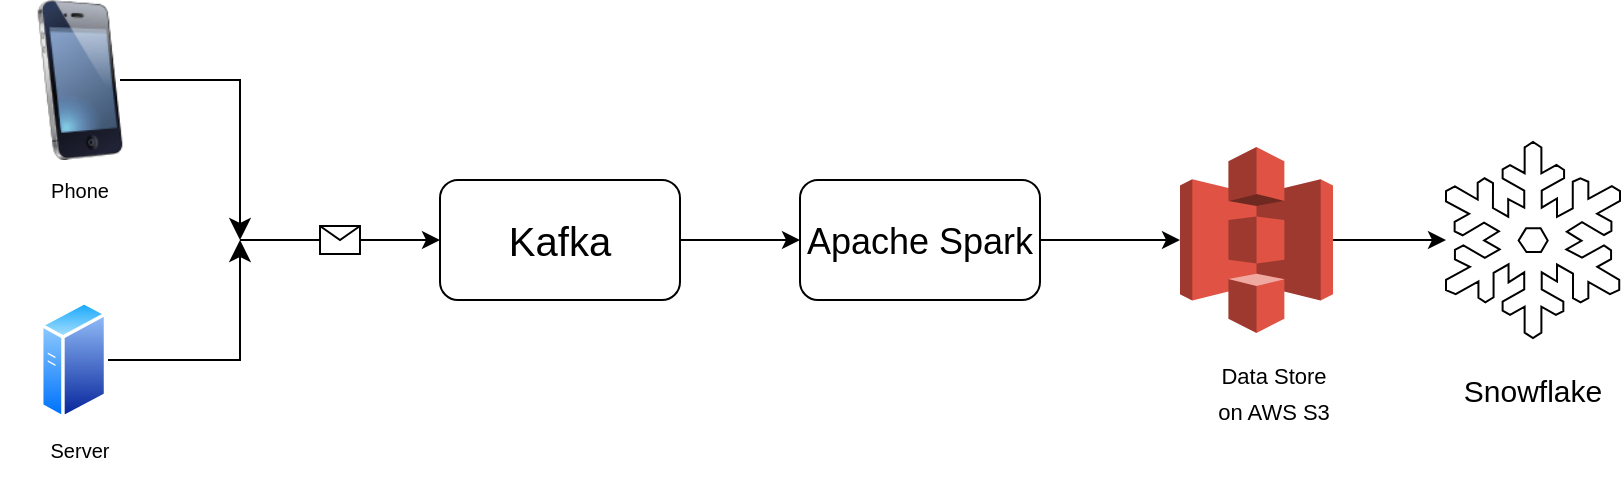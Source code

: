 <mxfile>
    <diagram id="TsNi5Xq025akealehWTj" name="Page-1">
        <mxGraphModel dx="360" dy="350" grid="1" gridSize="10" guides="1" tooltips="1" connect="1" arrows="1" fold="1" page="1" pageScale="1" pageWidth="850" pageHeight="1100" math="0" shadow="0">
            <root>
                <mxCell id="0"/>
                <mxCell id="1" parent="0"/>
                <mxCell id="2" value="" style="image;html=1;image=img/lib/clip_art/telecommunication/iPhone_128x128.png" parent="1" vertex="1">
                    <mxGeometry x="40" y="80" width="80" height="80" as="geometry"/>
                </mxCell>
                <mxCell id="3" value="" style="aspect=fixed;perimeter=ellipsePerimeter;html=1;align=center;shadow=0;dashed=0;spacingTop=3;image;image=img/lib/active_directory/generic_server.svg;" parent="1" vertex="1">
                    <mxGeometry x="60" y="230" width="33.6" height="60" as="geometry"/>
                </mxCell>
                <mxCell id="4" value="" style="edgeStyle=segmentEdgeStyle;endArrow=classic;html=1;curved=0;rounded=0;endSize=8;startSize=8;" parent="1" edge="1">
                    <mxGeometry width="50" height="50" relative="1" as="geometry">
                        <mxPoint x="94" y="260" as="sourcePoint"/>
                        <mxPoint x="160" y="200" as="targetPoint"/>
                        <Array as="points">
                            <mxPoint x="160" y="260"/>
                            <mxPoint x="160" y="200"/>
                        </Array>
                    </mxGeometry>
                </mxCell>
                <mxCell id="5" value="" style="endArrow=classic;html=1;" parent="1" edge="1">
                    <mxGeometry relative="1" as="geometry">
                        <mxPoint x="160" y="200" as="sourcePoint"/>
                        <mxPoint x="260" y="200" as="targetPoint"/>
                    </mxGeometry>
                </mxCell>
                <mxCell id="6" value="" style="shape=message;html=1;outlineConnect=0;" parent="5" vertex="1">
                    <mxGeometry width="20" height="14" relative="1" as="geometry">
                        <mxPoint x="-10" y="-7" as="offset"/>
                    </mxGeometry>
                </mxCell>
                <mxCell id="8" value="" style="edgeStyle=elbowEdgeStyle;elbow=horizontal;endArrow=classic;html=1;curved=0;rounded=0;endSize=8;startSize=8;" parent="1" edge="1">
                    <mxGeometry width="50" height="50" relative="1" as="geometry">
                        <mxPoint x="100" y="120" as="sourcePoint"/>
                        <mxPoint x="160" y="200" as="targetPoint"/>
                        <Array as="points">
                            <mxPoint x="160" y="160"/>
                        </Array>
                    </mxGeometry>
                </mxCell>
                <mxCell id="11" value="" style="edgeStyle=none;html=1;fontSize=18;" parent="1" source="9" target="10" edge="1">
                    <mxGeometry relative="1" as="geometry"/>
                </mxCell>
                <mxCell id="9" value="&lt;font style=&quot;font-size: 20px;&quot;&gt;Kafka&lt;/font&gt;" style="rounded=1;whiteSpace=wrap;html=1;" parent="1" vertex="1">
                    <mxGeometry x="260" y="170" width="120" height="60" as="geometry"/>
                </mxCell>
                <mxCell id="14" value="" style="edgeStyle=none;html=1;fontSize=18;" parent="1" source="10" target="12" edge="1">
                    <mxGeometry relative="1" as="geometry"/>
                </mxCell>
                <mxCell id="10" value="&lt;font style=&quot;font-size: 18px;&quot;&gt;Apache Spark&lt;/font&gt;" style="rounded=1;whiteSpace=wrap;html=1;fontSize=20;" parent="1" vertex="1">
                    <mxGeometry x="440" y="170" width="120" height="60" as="geometry"/>
                </mxCell>
                <mxCell id="18" value="" style="edgeStyle=none;html=1;fontSize=18;" parent="1" source="12" target="16" edge="1">
                    <mxGeometry relative="1" as="geometry"/>
                </mxCell>
                <mxCell id="12" value="" style="outlineConnect=0;dashed=0;verticalLabelPosition=bottom;verticalAlign=top;align=center;html=1;shape=mxgraph.aws3.s3;fillColor=#E05243;gradientColor=none;fontSize=18;" parent="1" vertex="1">
                    <mxGeometry x="630" y="153.5" width="76.5" height="93" as="geometry"/>
                </mxCell>
                <mxCell id="16" value="" style="shape=mxgraph.signs.nature.snowflake;html=1;pointerEvents=1;fillColor=none;verticalLabelPosition=bottom;verticalAlign=top;align=center;fontSize=18;" parent="1" vertex="1">
                    <mxGeometry x="763" y="151" width="87" height="98" as="geometry"/>
                </mxCell>
                <mxCell id="19" value="&lt;font style=&quot;font-size: 15px;&quot;&gt;Snowflake&lt;/font&gt;" style="text;html=1;strokeColor=none;fillColor=none;align=center;verticalAlign=middle;whiteSpace=wrap;rounded=0;fontSize=18;" parent="1" vertex="1">
                    <mxGeometry x="773.25" y="260" width="66.5" height="30" as="geometry"/>
                </mxCell>
                <mxCell id="20" value="&lt;font style=&quot;font-size: 11px;&quot;&gt;Data Store on AWS S3&lt;/font&gt;" style="text;html=1;strokeColor=none;fillColor=none;align=center;verticalAlign=middle;whiteSpace=wrap;rounded=0;fontSize=15;" parent="1" vertex="1">
                    <mxGeometry x="646.5" y="260" width="60" height="30" as="geometry"/>
                </mxCell>
                <mxCell id="21" value="&lt;font style=&quot;font-size: 10px;&quot;&gt;Phone&lt;/font&gt;" style="text;html=1;strokeColor=none;fillColor=none;align=center;verticalAlign=middle;whiteSpace=wrap;rounded=0;fontSize=11;" parent="1" vertex="1">
                    <mxGeometry x="50" y="160" width="60" height="30" as="geometry"/>
                </mxCell>
                <mxCell id="22" value="Server" style="text;html=1;strokeColor=none;fillColor=none;align=center;verticalAlign=middle;whiteSpace=wrap;rounded=0;fontSize=10;" parent="1" vertex="1">
                    <mxGeometry x="50" y="290" width="60" height="30" as="geometry"/>
                </mxCell>
            </root>
        </mxGraphModel>
    </diagram>
</mxfile>